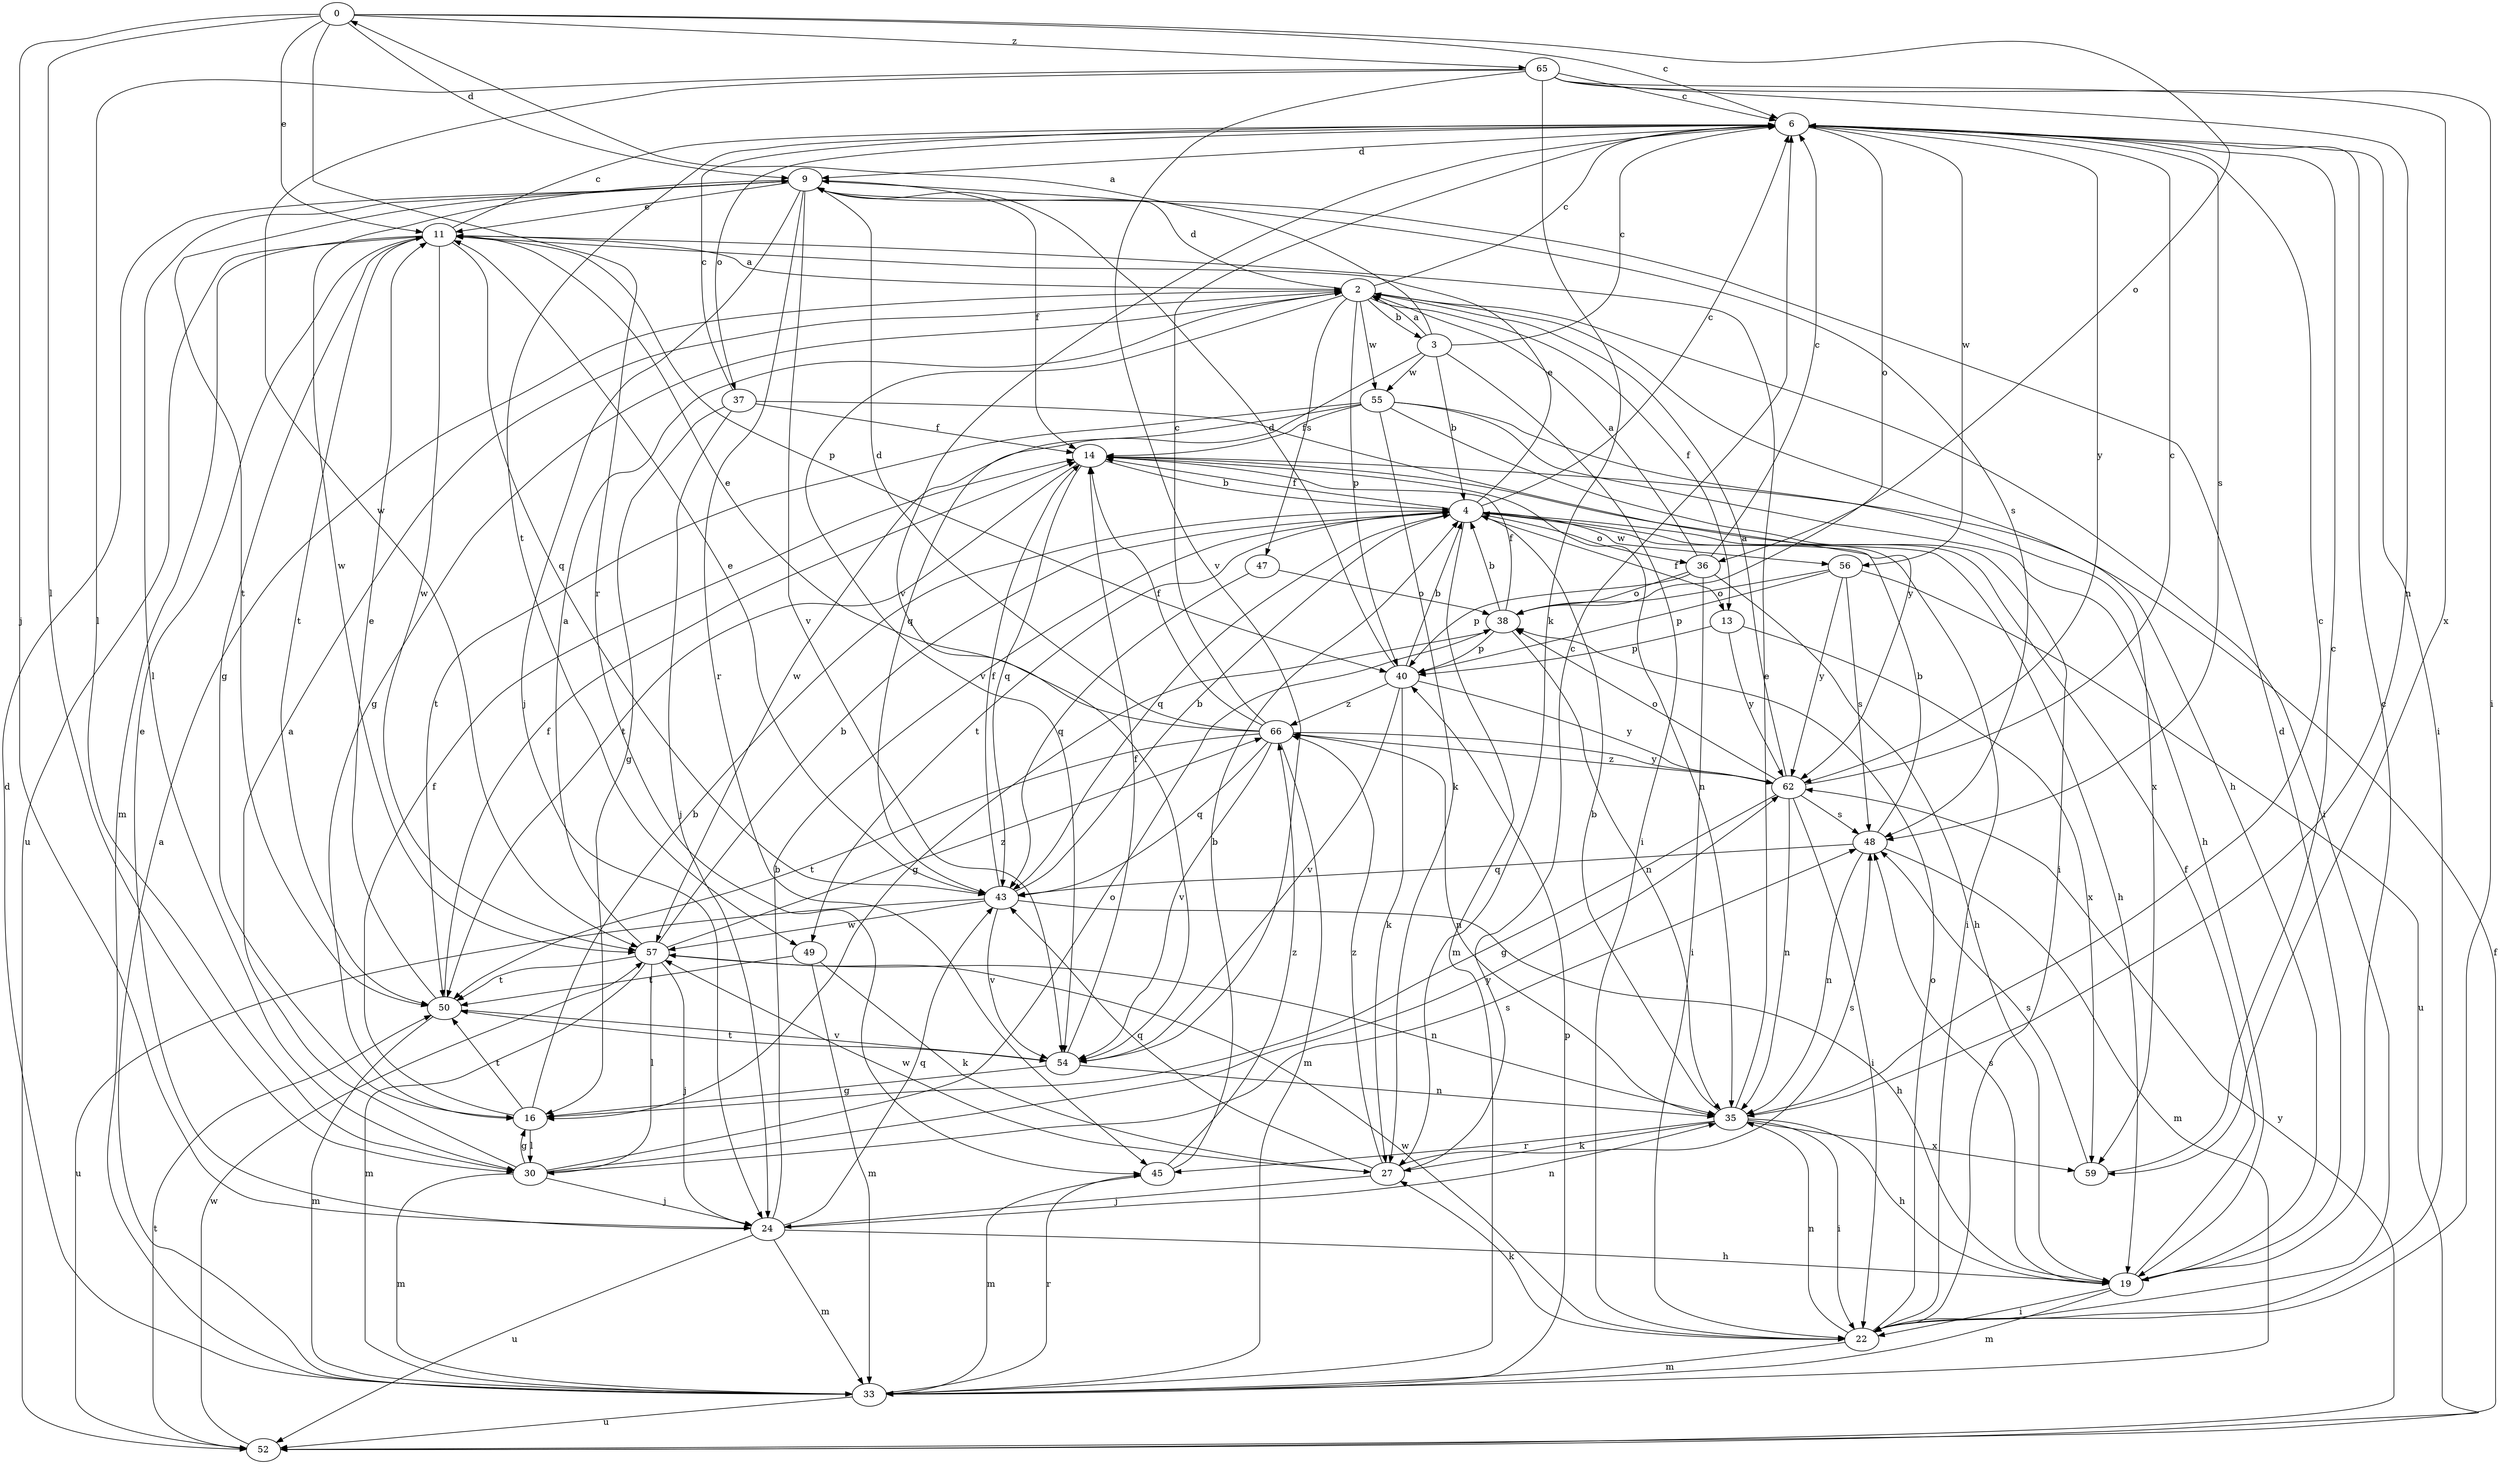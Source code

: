 strict digraph  {
0;
2;
3;
4;
6;
9;
11;
13;
14;
16;
19;
22;
24;
27;
30;
33;
35;
36;
37;
38;
40;
43;
45;
47;
48;
49;
50;
52;
54;
55;
56;
57;
59;
62;
65;
66;
0 -> 6  [label=c];
0 -> 9  [label=d];
0 -> 11  [label=e];
0 -> 24  [label=j];
0 -> 30  [label=l];
0 -> 36  [label=o];
0 -> 45  [label=r];
0 -> 65  [label=z];
2 -> 3  [label=b];
2 -> 6  [label=c];
2 -> 9  [label=d];
2 -> 13  [label=f];
2 -> 16  [label=g];
2 -> 19  [label=h];
2 -> 22  [label=i];
2 -> 40  [label=p];
2 -> 47  [label=s];
2 -> 54  [label=v];
2 -> 55  [label=w];
3 -> 0  [label=a];
3 -> 2  [label=a];
3 -> 4  [label=b];
3 -> 6  [label=c];
3 -> 22  [label=i];
3 -> 43  [label=q];
3 -> 55  [label=w];
4 -> 6  [label=c];
4 -> 11  [label=e];
4 -> 13  [label=f];
4 -> 14  [label=f];
4 -> 19  [label=h];
4 -> 22  [label=i];
4 -> 33  [label=m];
4 -> 36  [label=o];
4 -> 43  [label=q];
4 -> 49  [label=t];
4 -> 56  [label=w];
6 -> 9  [label=d];
6 -> 22  [label=i];
6 -> 37  [label=o];
6 -> 38  [label=o];
6 -> 48  [label=s];
6 -> 49  [label=t];
6 -> 54  [label=v];
6 -> 56  [label=w];
6 -> 62  [label=y];
9 -> 11  [label=e];
9 -> 14  [label=f];
9 -> 24  [label=j];
9 -> 30  [label=l];
9 -> 45  [label=r];
9 -> 48  [label=s];
9 -> 50  [label=t];
9 -> 54  [label=v];
9 -> 57  [label=w];
11 -> 2  [label=a];
11 -> 6  [label=c];
11 -> 16  [label=g];
11 -> 33  [label=m];
11 -> 40  [label=p];
11 -> 43  [label=q];
11 -> 50  [label=t];
11 -> 52  [label=u];
11 -> 57  [label=w];
13 -> 40  [label=p];
13 -> 59  [label=x];
13 -> 62  [label=y];
14 -> 4  [label=b];
14 -> 35  [label=n];
14 -> 43  [label=q];
14 -> 50  [label=t];
16 -> 4  [label=b];
16 -> 14  [label=f];
16 -> 30  [label=l];
16 -> 50  [label=t];
19 -> 6  [label=c];
19 -> 9  [label=d];
19 -> 14  [label=f];
19 -> 22  [label=i];
19 -> 33  [label=m];
19 -> 48  [label=s];
22 -> 27  [label=k];
22 -> 33  [label=m];
22 -> 35  [label=n];
22 -> 38  [label=o];
22 -> 57  [label=w];
24 -> 4  [label=b];
24 -> 11  [label=e];
24 -> 19  [label=h];
24 -> 33  [label=m];
24 -> 35  [label=n];
24 -> 43  [label=q];
24 -> 52  [label=u];
27 -> 6  [label=c];
27 -> 24  [label=j];
27 -> 43  [label=q];
27 -> 48  [label=s];
27 -> 57  [label=w];
27 -> 66  [label=z];
30 -> 2  [label=a];
30 -> 16  [label=g];
30 -> 24  [label=j];
30 -> 33  [label=m];
30 -> 38  [label=o];
30 -> 48  [label=s];
30 -> 62  [label=y];
33 -> 2  [label=a];
33 -> 9  [label=d];
33 -> 40  [label=p];
33 -> 45  [label=r];
33 -> 52  [label=u];
35 -> 4  [label=b];
35 -> 6  [label=c];
35 -> 11  [label=e];
35 -> 19  [label=h];
35 -> 22  [label=i];
35 -> 27  [label=k];
35 -> 45  [label=r];
35 -> 59  [label=x];
36 -> 2  [label=a];
36 -> 6  [label=c];
36 -> 19  [label=h];
36 -> 22  [label=i];
36 -> 38  [label=o];
36 -> 40  [label=p];
37 -> 6  [label=c];
37 -> 14  [label=f];
37 -> 16  [label=g];
37 -> 24  [label=j];
37 -> 62  [label=y];
38 -> 4  [label=b];
38 -> 14  [label=f];
38 -> 16  [label=g];
38 -> 35  [label=n];
38 -> 40  [label=p];
40 -> 4  [label=b];
40 -> 9  [label=d];
40 -> 27  [label=k];
40 -> 54  [label=v];
40 -> 62  [label=y];
40 -> 66  [label=z];
43 -> 4  [label=b];
43 -> 11  [label=e];
43 -> 14  [label=f];
43 -> 19  [label=h];
43 -> 52  [label=u];
43 -> 54  [label=v];
43 -> 57  [label=w];
45 -> 4  [label=b];
45 -> 33  [label=m];
45 -> 66  [label=z];
47 -> 38  [label=o];
47 -> 43  [label=q];
48 -> 4  [label=b];
48 -> 33  [label=m];
48 -> 35  [label=n];
48 -> 43  [label=q];
49 -> 27  [label=k];
49 -> 33  [label=m];
49 -> 50  [label=t];
50 -> 11  [label=e];
50 -> 14  [label=f];
50 -> 33  [label=m];
50 -> 54  [label=v];
52 -> 14  [label=f];
52 -> 50  [label=t];
52 -> 57  [label=w];
52 -> 62  [label=y];
54 -> 14  [label=f];
54 -> 16  [label=g];
54 -> 35  [label=n];
54 -> 50  [label=t];
55 -> 14  [label=f];
55 -> 19  [label=h];
55 -> 22  [label=i];
55 -> 27  [label=k];
55 -> 50  [label=t];
55 -> 57  [label=w];
55 -> 59  [label=x];
56 -> 38  [label=o];
56 -> 40  [label=p];
56 -> 48  [label=s];
56 -> 52  [label=u];
56 -> 62  [label=y];
57 -> 2  [label=a];
57 -> 4  [label=b];
57 -> 24  [label=j];
57 -> 30  [label=l];
57 -> 33  [label=m];
57 -> 35  [label=n];
57 -> 50  [label=t];
57 -> 66  [label=z];
59 -> 6  [label=c];
59 -> 48  [label=s];
62 -> 2  [label=a];
62 -> 6  [label=c];
62 -> 16  [label=g];
62 -> 22  [label=i];
62 -> 35  [label=n];
62 -> 38  [label=o];
62 -> 48  [label=s];
62 -> 66  [label=z];
65 -> 6  [label=c];
65 -> 22  [label=i];
65 -> 27  [label=k];
65 -> 30  [label=l];
65 -> 35  [label=n];
65 -> 54  [label=v];
65 -> 57  [label=w];
65 -> 59  [label=x];
66 -> 6  [label=c];
66 -> 9  [label=d];
66 -> 11  [label=e];
66 -> 14  [label=f];
66 -> 33  [label=m];
66 -> 35  [label=n];
66 -> 43  [label=q];
66 -> 50  [label=t];
66 -> 54  [label=v];
66 -> 62  [label=y];
}
